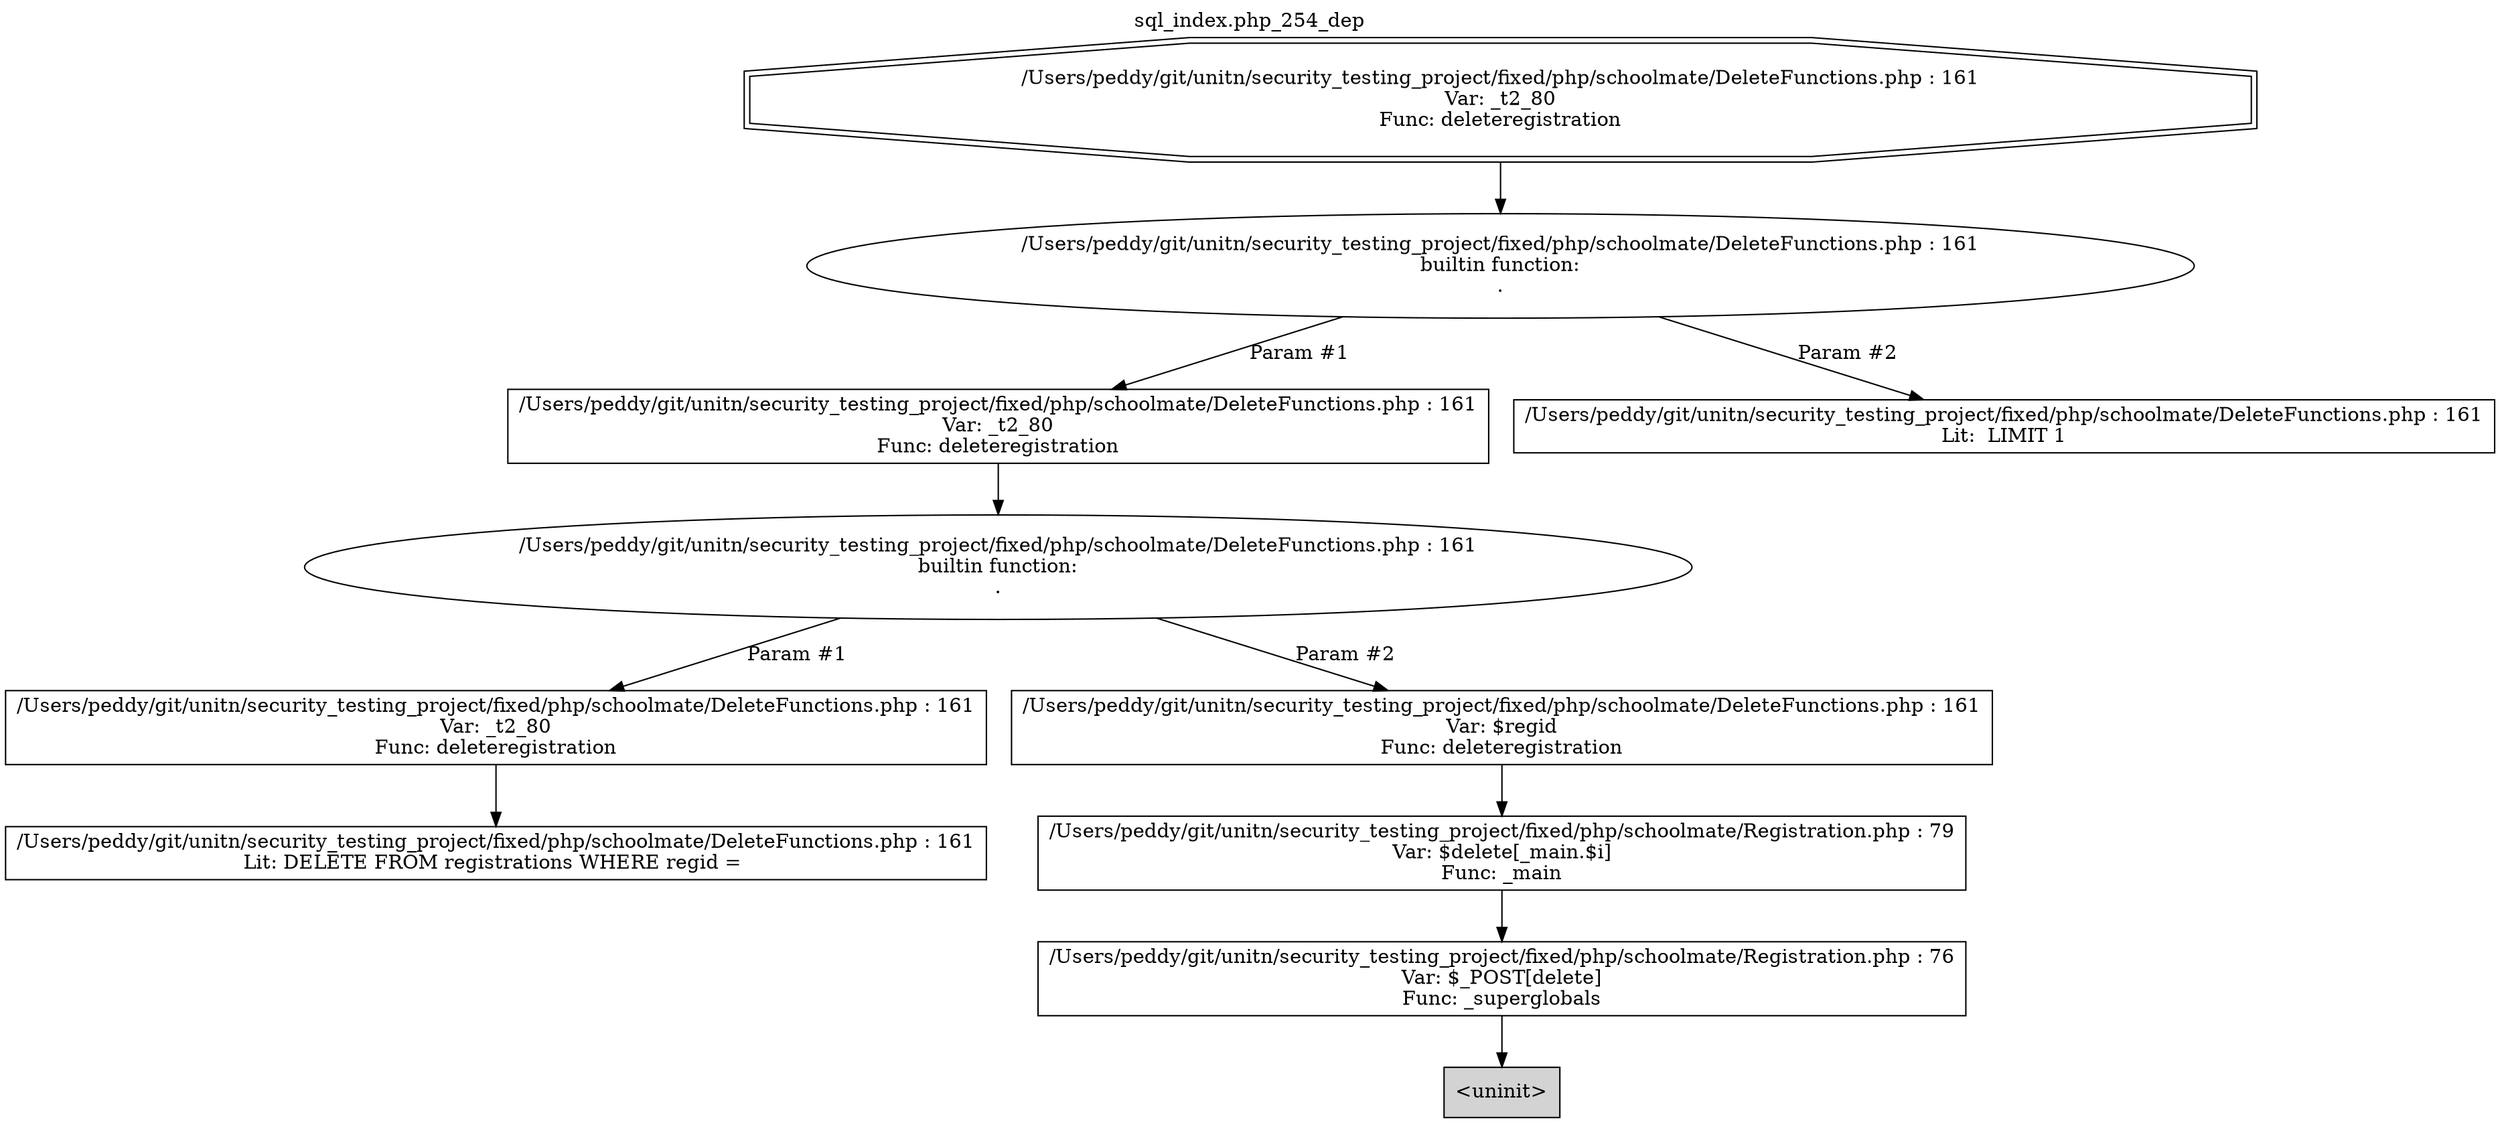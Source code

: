 digraph cfg {
  label="sql_index.php_254_dep";
  labelloc=t;
  n1 [shape=doubleoctagon, label="/Users/peddy/git/unitn/security_testing_project/fixed/php/schoolmate/DeleteFunctions.php : 161\nVar: _t2_80\nFunc: deleteregistration\n"];
  n2 [shape=ellipse, label="/Users/peddy/git/unitn/security_testing_project/fixed/php/schoolmate/DeleteFunctions.php : 161\nbuiltin function:\n.\n"];
  n3 [shape=box, label="/Users/peddy/git/unitn/security_testing_project/fixed/php/schoolmate/DeleteFunctions.php : 161\nVar: _t2_80\nFunc: deleteregistration\n"];
  n4 [shape=ellipse, label="/Users/peddy/git/unitn/security_testing_project/fixed/php/schoolmate/DeleteFunctions.php : 161\nbuiltin function:\n.\n"];
  n5 [shape=box, label="/Users/peddy/git/unitn/security_testing_project/fixed/php/schoolmate/DeleteFunctions.php : 161\nVar: _t2_80\nFunc: deleteregistration\n"];
  n6 [shape=box, label="/Users/peddy/git/unitn/security_testing_project/fixed/php/schoolmate/DeleteFunctions.php : 161\nLit: DELETE FROM registrations WHERE regid = \n"];
  n7 [shape=box, label="/Users/peddy/git/unitn/security_testing_project/fixed/php/schoolmate/DeleteFunctions.php : 161\nVar: $regid\nFunc: deleteregistration\n"];
  n8 [shape=box, label="/Users/peddy/git/unitn/security_testing_project/fixed/php/schoolmate/Registration.php : 79\nVar: $delete[_main.$i]\nFunc: _main\n"];
  n9 [shape=box, label="/Users/peddy/git/unitn/security_testing_project/fixed/php/schoolmate/Registration.php : 76\nVar: $_POST[delete]\nFunc: _superglobals\n"];
  n10 [shape=box, label="<uninit>",style=filled];
  n11 [shape=box, label="/Users/peddy/git/unitn/security_testing_project/fixed/php/schoolmate/DeleteFunctions.php : 161\nLit:  LIMIT 1\n"];
  n1 -> n2;
  n3 -> n4;
  n5 -> n6;
  n4 -> n5[label="Param #1"];
  n4 -> n7[label="Param #2"];
  n9 -> n10;
  n8 -> n9;
  n7 -> n8;
  n2 -> n3[label="Param #1"];
  n2 -> n11[label="Param #2"];
}
